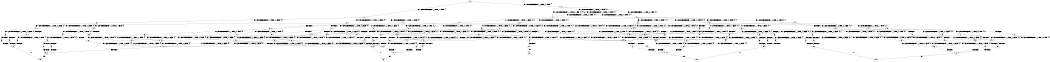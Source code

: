 digraph BCG {
size = "7, 10.5";
center = TRUE;
node [shape = circle];
0 [peripheries = 2];
0 -> 1 [label = "EX !0 !ATOMIC_EXCH_BRANCH (1, +1, TRUE, +0, 1, TRUE) !{}"];
0 -> 2 [label = "EX !1 !ATOMIC_EXCH_BRANCH (1, +0, TRUE, +0, 1, TRUE) !{}"];
1 -> 3 [label = "EX !0 !ATOMIC_EXCH_BRANCH (1, +1, TRUE, +0, 1, FALSE) !{0}"];
1 -> 4 [label = "EX !1 !ATOMIC_EXCH_BRANCH (1, +0, TRUE, +0, 1, FALSE) !{0}"];
1 -> 5 [label = "EX !0 !ATOMIC_EXCH_BRANCH (1, +1, TRUE, +0, 1, FALSE) !{0}"];
2 -> 6 [label = "EX !1 !ATOMIC_EXCH_BRANCH (1, +0, TRUE, +0, 1, TRUE) !{0, 1}"];
2 -> 7 [label = "EX !0 !ATOMIC_EXCH_BRANCH (1, +1, TRUE, +0, 1, TRUE) !{0, 1}"];
2 -> 8 [label = "EX !0 !ATOMIC_EXCH_BRANCH (1, +1, TRUE, +0, 1, TRUE) !{0, 1}"];
3 -> 9 [label = "EX !0 !ATOMIC_EXCH_BRANCH (1, +1, TRUE, +0, 2, FALSE) !{0}"];
3 -> 10 [label = "EX !1 !ATOMIC_EXCH_BRANCH (1, +0, TRUE, +0, 1, FALSE) !{0}"];
3 -> 11 [label = "EX !0 !ATOMIC_EXCH_BRANCH (1, +1, TRUE, +0, 2, FALSE) !{0}"];
4 -> 12 [label = "EX !0 !ATOMIC_EXCH_BRANCH (1, +1, TRUE, +0, 1, TRUE) !{0, 1}"];
4 -> 13 [label = "TERMINATE !1"];
4 -> 14 [label = "EX !0 !ATOMIC_EXCH_BRANCH (1, +1, TRUE, +0, 1, TRUE) !{0, 1}"];
5 -> 15 [label = "EX !1 !ATOMIC_EXCH_BRANCH (1, +0, TRUE, +0, 1, FALSE) !{0}"];
5 -> 11 [label = "EX !0 !ATOMIC_EXCH_BRANCH (1, +1, TRUE, +0, 2, FALSE) !{0}"];
6 -> 6 [label = "EX !1 !ATOMIC_EXCH_BRANCH (1, +0, TRUE, +0, 1, TRUE) !{0, 1}"];
6 -> 7 [label = "EX !0 !ATOMIC_EXCH_BRANCH (1, +1, TRUE, +0, 1, TRUE) !{0, 1}"];
6 -> 8 [label = "EX !0 !ATOMIC_EXCH_BRANCH (1, +1, TRUE, +0, 1, TRUE) !{0, 1}"];
7 -> 16 [label = "EX !0 !ATOMIC_EXCH_BRANCH (1, +1, TRUE, +0, 1, FALSE) !{0, 1}"];
7 -> 17 [label = "EX !1 !ATOMIC_EXCH_BRANCH (1, +0, TRUE, +0, 1, FALSE) !{0, 1}"];
7 -> 18 [label = "EX !0 !ATOMIC_EXCH_BRANCH (1, +1, TRUE, +0, 1, FALSE) !{0, 1}"];
8 -> 19 [label = "EX !1 !ATOMIC_EXCH_BRANCH (1, +0, TRUE, +0, 1, FALSE) !{0, 1}"];
8 -> 18 [label = "EX !0 !ATOMIC_EXCH_BRANCH (1, +1, TRUE, +0, 1, FALSE) !{0, 1}"];
8 -> 20 [label = "EX !1 !ATOMIC_EXCH_BRANCH (1, +0, TRUE, +0, 1, FALSE) !{0, 1}"];
9 -> 21 [label = "EX !1 !ATOMIC_EXCH_BRANCH (1, +0, TRUE, +0, 1, FALSE) !{0}"];
9 -> 22 [label = "TERMINATE !0"];
10 -> 23 [label = "EX !0 !ATOMIC_EXCH_BRANCH (1, +1, TRUE, +0, 2, TRUE) !{0, 1}"];
10 -> 24 [label = "TERMINATE !1"];
10 -> 25 [label = "EX !0 !ATOMIC_EXCH_BRANCH (1, +1, TRUE, +0, 2, TRUE) !{0, 1}"];
11 -> 26 [label = "EX !1 !ATOMIC_EXCH_BRANCH (1, +0, TRUE, +0, 1, FALSE) !{0}"];
11 -> 27 [label = "TERMINATE !0"];
12 -> 28 [label = "EX !0 !ATOMIC_EXCH_BRANCH (1, +1, TRUE, +0, 1, FALSE) !{0, 1}"];
12 -> 29 [label = "TERMINATE !1"];
12 -> 30 [label = "EX !0 !ATOMIC_EXCH_BRANCH (1, +1, TRUE, +0, 1, FALSE) !{0, 1}"];
13 -> 31 [label = "EX !0 !ATOMIC_EXCH_BRANCH (1, +1, TRUE, +0, 1, TRUE) !{0}"];
13 -> 32 [label = "EX !0 !ATOMIC_EXCH_BRANCH (1, +1, TRUE, +0, 1, TRUE) !{0}"];
14 -> 30 [label = "EX !0 !ATOMIC_EXCH_BRANCH (1, +1, TRUE, +0, 1, FALSE) !{0, 1}"];
14 -> 33 [label = "TERMINATE !1"];
15 -> 34 [label = "EX !0 !ATOMIC_EXCH_BRANCH (1, +1, TRUE, +0, 2, TRUE) !{0, 1}"];
15 -> 35 [label = "TERMINATE !1"];
16 -> 36 [label = "EX !0 !ATOMIC_EXCH_BRANCH (1, +1, TRUE, +0, 2, FALSE) !{0, 1}"];
16 -> 37 [label = "EX !1 !ATOMIC_EXCH_BRANCH (1, +0, TRUE, +0, 1, FALSE) !{0, 1}"];
16 -> 38 [label = "EX !0 !ATOMIC_EXCH_BRANCH (1, +1, TRUE, +0, 2, FALSE) !{0, 1}"];
17 -> 12 [label = "EX !0 !ATOMIC_EXCH_BRANCH (1, +1, TRUE, +0, 1, TRUE) !{0, 1}"];
17 -> 13 [label = "TERMINATE !1"];
17 -> 14 [label = "EX !0 !ATOMIC_EXCH_BRANCH (1, +1, TRUE, +0, 1, TRUE) !{0, 1}"];
18 -> 39 [label = "EX !1 !ATOMIC_EXCH_BRANCH (1, +0, TRUE, +0, 1, FALSE) !{0, 1}"];
18 -> 38 [label = "EX !0 !ATOMIC_EXCH_BRANCH (1, +1, TRUE, +0, 2, FALSE) !{0, 1}"];
18 -> 40 [label = "EX !1 !ATOMIC_EXCH_BRANCH (1, +0, TRUE, +0, 1, FALSE) !{0, 1}"];
19 -> 41 [label = "EX !0 !ATOMIC_EXCH_BRANCH (1, +1, TRUE, +0, 1, TRUE) !{0, 1}"];
19 -> 42 [label = "TERMINATE !1"];
19 -> 14 [label = "EX !0 !ATOMIC_EXCH_BRANCH (1, +1, TRUE, +0, 1, TRUE) !{0, 1}"];
20 -> 14 [label = "EX !0 !ATOMIC_EXCH_BRANCH (1, +1, TRUE, +0, 1, TRUE) !{0, 1}"];
20 -> 43 [label = "TERMINATE !1"];
21 -> 44 [label = "TERMINATE !0"];
21 -> 45 [label = "TERMINATE !1"];
22 -> 46 [label = "EX !1 !ATOMIC_EXCH_BRANCH (1, +0, TRUE, +0, 1, FALSE) !{}"];
23 -> 47 [label = "EX !0 !ATOMIC_EXCH_BRANCH (1, +1, TRUE, +0, 2, FALSE) !{0, 1}"];
23 -> 48 [label = "TERMINATE !1"];
23 -> 49 [label = "EX !0 !ATOMIC_EXCH_BRANCH (1, +1, TRUE, +0, 2, FALSE) !{0, 1}"];
24 -> 50 [label = "EX !0 !ATOMIC_EXCH_BRANCH (1, +1, TRUE, +0, 2, TRUE) !{0}"];
24 -> 51 [label = "EX !0 !ATOMIC_EXCH_BRANCH (1, +1, TRUE, +0, 2, TRUE) !{0}"];
25 -> 49 [label = "EX !0 !ATOMIC_EXCH_BRANCH (1, +1, TRUE, +0, 2, FALSE) !{0, 1}"];
25 -> 52 [label = "TERMINATE !1"];
26 -> 53 [label = "TERMINATE !0"];
26 -> 54 [label = "TERMINATE !1"];
27 -> 55 [label = "EX !1 !ATOMIC_EXCH_BRANCH (1, +0, TRUE, +0, 1, FALSE) !{}"];
28 -> 47 [label = "EX !0 !ATOMIC_EXCH_BRANCH (1, +1, TRUE, +0, 2, FALSE) !{0, 1}"];
28 -> 48 [label = "TERMINATE !1"];
28 -> 49 [label = "EX !0 !ATOMIC_EXCH_BRANCH (1, +1, TRUE, +0, 2, FALSE) !{0, 1}"];
29 -> 56 [label = "EX !0 !ATOMIC_EXCH_BRANCH (1, +1, TRUE, +0, 1, FALSE) !{0}"];
29 -> 57 [label = "EX !0 !ATOMIC_EXCH_BRANCH (1, +1, TRUE, +0, 1, FALSE) !{0}"];
30 -> 49 [label = "EX !0 !ATOMIC_EXCH_BRANCH (1, +1, TRUE, +0, 2, FALSE) !{0, 1}"];
30 -> 52 [label = "TERMINATE !1"];
31 -> 56 [label = "EX !0 !ATOMIC_EXCH_BRANCH (1, +1, TRUE, +0, 1, FALSE) !{0}"];
31 -> 57 [label = "EX !0 !ATOMIC_EXCH_BRANCH (1, +1, TRUE, +0, 1, FALSE) !{0}"];
32 -> 57 [label = "EX !0 !ATOMIC_EXCH_BRANCH (1, +1, TRUE, +0, 1, FALSE) !{0}"];
33 -> 58 [label = "EX !0 !ATOMIC_EXCH_BRANCH (1, +1, TRUE, +0, 1, FALSE) !{0}"];
34 -> 59 [label = "EX !0 !ATOMIC_EXCH_BRANCH (1, +1, TRUE, +0, 2, FALSE) !{0, 1}"];
34 -> 60 [label = "TERMINATE !1"];
35 -> 51 [label = "EX !0 !ATOMIC_EXCH_BRANCH (1, +1, TRUE, +0, 2, TRUE) !{0}"];
36 -> 61 [label = "EX !1 !ATOMIC_EXCH_BRANCH (1, +0, TRUE, +0, 1, FALSE) !{0, 1}"];
36 -> 62 [label = "TERMINATE !0"];
37 -> 23 [label = "EX !0 !ATOMIC_EXCH_BRANCH (1, +1, TRUE, +0, 2, TRUE) !{0, 1}"];
37 -> 24 [label = "TERMINATE !1"];
37 -> 25 [label = "EX !0 !ATOMIC_EXCH_BRANCH (1, +1, TRUE, +0, 2, TRUE) !{0, 1}"];
38 -> 63 [label = "EX !1 !ATOMIC_EXCH_BRANCH (1, +0, TRUE, +0, 1, FALSE) !{0, 1}"];
38 -> 64 [label = "EX !1 !ATOMIC_EXCH_BRANCH (1, +0, TRUE, +0, 1, FALSE) !{0, 1}"];
38 -> 65 [label = "TERMINATE !0"];
39 -> 66 [label = "EX !0 !ATOMIC_EXCH_BRANCH (1, +1, TRUE, +0, 2, TRUE) !{0, 1}"];
39 -> 67 [label = "TERMINATE !1"];
39 -> 25 [label = "EX !0 !ATOMIC_EXCH_BRANCH (1, +1, TRUE, +0, 2, TRUE) !{0, 1}"];
40 -> 25 [label = "EX !0 !ATOMIC_EXCH_BRANCH (1, +1, TRUE, +0, 2, TRUE) !{0, 1}"];
40 -> 68 [label = "TERMINATE !1"];
41 -> 69 [label = "EX !0 !ATOMIC_EXCH_BRANCH (1, +1, TRUE, +0, 1, FALSE) !{0, 1}"];
41 -> 70 [label = "TERMINATE !1"];
41 -> 30 [label = "EX !0 !ATOMIC_EXCH_BRANCH (1, +1, TRUE, +0, 1, FALSE) !{0, 1}"];
42 -> 71 [label = "EX !0 !ATOMIC_EXCH_BRANCH (1, +1, TRUE, +0, 1, TRUE) !{0}"];
43 -> 72 [label = "EX !0 !ATOMIC_EXCH_BRANCH (1, +1, TRUE, +0, 1, TRUE) !{0}"];
44 -> 73 [label = "TERMINATE !1"];
45 -> 73 [label = "TERMINATE !0"];
46 -> 73 [label = "TERMINATE !1"];
47 -> 74 [label = "TERMINATE !0"];
47 -> 75 [label = "TERMINATE !1"];
48 -> 76 [label = "EX !0 !ATOMIC_EXCH_BRANCH (1, +1, TRUE, +0, 2, FALSE) !{0}"];
48 -> 77 [label = "EX !0 !ATOMIC_EXCH_BRANCH (1, +1, TRUE, +0, 2, FALSE) !{0}"];
49 -> 78 [label = "TERMINATE !0"];
49 -> 79 [label = "TERMINATE !1"];
50 -> 76 [label = "EX !0 !ATOMIC_EXCH_BRANCH (1, +1, TRUE, +0, 2, FALSE) !{0}"];
50 -> 77 [label = "EX !0 !ATOMIC_EXCH_BRANCH (1, +1, TRUE, +0, 2, FALSE) !{0}"];
51 -> 77 [label = "EX !0 !ATOMIC_EXCH_BRANCH (1, +1, TRUE, +0, 2, FALSE) !{0}"];
52 -> 80 [label = "EX !0 !ATOMIC_EXCH_BRANCH (1, +1, TRUE, +0, 2, FALSE) !{0}"];
53 -> 81 [label = "TERMINATE !1"];
54 -> 81 [label = "TERMINATE !0"];
55 -> 81 [label = "TERMINATE !1"];
56 -> 76 [label = "EX !0 !ATOMIC_EXCH_BRANCH (1, +1, TRUE, +0, 2, FALSE) !{0}"];
56 -> 77 [label = "EX !0 !ATOMIC_EXCH_BRANCH (1, +1, TRUE, +0, 2, FALSE) !{0}"];
57 -> 77 [label = "EX !0 !ATOMIC_EXCH_BRANCH (1, +1, TRUE, +0, 2, FALSE) !{0}"];
58 -> 80 [label = "EX !0 !ATOMIC_EXCH_BRANCH (1, +1, TRUE, +0, 2, FALSE) !{0}"];
59 -> 82 [label = "TERMINATE !0"];
59 -> 83 [label = "TERMINATE !1"];
60 -> 77 [label = "EX !0 !ATOMIC_EXCH_BRANCH (1, +1, TRUE, +0, 2, FALSE) !{0}"];
61 -> 44 [label = "TERMINATE !0"];
61 -> 45 [label = "TERMINATE !1"];
62 -> 84 [label = "EX !1 !ATOMIC_EXCH_BRANCH (1, +0, TRUE, +0, 1, FALSE) !{1}"];
62 -> 85 [label = "EX !1 !ATOMIC_EXCH_BRANCH (1, +0, TRUE, +0, 1, FALSE) !{1}"];
63 -> 86 [label = "TERMINATE !0"];
63 -> 87 [label = "TERMINATE !1"];
64 -> 88 [label = "TERMINATE !0"];
64 -> 89 [label = "TERMINATE !1"];
65 -> 90 [label = "EX !1 !ATOMIC_EXCH_BRANCH (1, +0, TRUE, +0, 1, FALSE) !{1}"];
66 -> 91 [label = "EX !0 !ATOMIC_EXCH_BRANCH (1, +1, TRUE, +0, 2, FALSE) !{0, 1}"];
66 -> 92 [label = "TERMINATE !1"];
66 -> 49 [label = "EX !0 !ATOMIC_EXCH_BRANCH (1, +1, TRUE, +0, 2, FALSE) !{0, 1}"];
67 -> 93 [label = "EX !0 !ATOMIC_EXCH_BRANCH (1, +1, TRUE, +0, 2, TRUE) !{0}"];
68 -> 94 [label = "EX !0 !ATOMIC_EXCH_BRANCH (1, +1, TRUE, +0, 2, TRUE) !{0}"];
69 -> 91 [label = "EX !0 !ATOMIC_EXCH_BRANCH (1, +1, TRUE, +0, 2, FALSE) !{0, 1}"];
69 -> 92 [label = "TERMINATE !1"];
69 -> 49 [label = "EX !0 !ATOMIC_EXCH_BRANCH (1, +1, TRUE, +0, 2, FALSE) !{0, 1}"];
70 -> 95 [label = "EX !0 !ATOMIC_EXCH_BRANCH (1, +1, TRUE, +0, 1, FALSE) !{0}"];
71 -> 95 [label = "EX !0 !ATOMIC_EXCH_BRANCH (1, +1, TRUE, +0, 1, FALSE) !{0}"];
72 -> 58 [label = "EX !0 !ATOMIC_EXCH_BRANCH (1, +1, TRUE, +0, 1, FALSE) !{0}"];
73 -> 96 [label = "exit"];
74 -> 97 [label = "TERMINATE !1"];
75 -> 97 [label = "TERMINATE !0"];
76 -> 97 [label = "TERMINATE !0"];
77 -> 98 [label = "TERMINATE !0"];
78 -> 99 [label = "TERMINATE !1"];
79 -> 99 [label = "TERMINATE !0"];
80 -> 99 [label = "TERMINATE !0"];
81 -> 100 [label = "exit"];
82 -> 98 [label = "TERMINATE !1"];
83 -> 98 [label = "TERMINATE !0"];
84 -> 73 [label = "TERMINATE !1"];
85 -> 101 [label = "TERMINATE !1"];
86 -> 102 [label = "TERMINATE !1"];
87 -> 102 [label = "TERMINATE !0"];
88 -> 103 [label = "TERMINATE !1"];
89 -> 103 [label = "TERMINATE !0"];
90 -> 103 [label = "TERMINATE !1"];
91 -> 104 [label = "TERMINATE !0"];
91 -> 105 [label = "TERMINATE !1"];
92 -> 106 [label = "EX !0 !ATOMIC_EXCH_BRANCH (1, +1, TRUE, +0, 2, FALSE) !{0}"];
93 -> 106 [label = "EX !0 !ATOMIC_EXCH_BRANCH (1, +1, TRUE, +0, 2, FALSE) !{0}"];
94 -> 80 [label = "EX !0 !ATOMIC_EXCH_BRANCH (1, +1, TRUE, +0, 2, FALSE) !{0}"];
95 -> 106 [label = "EX !0 !ATOMIC_EXCH_BRANCH (1, +1, TRUE, +0, 2, FALSE) !{0}"];
97 -> 96 [label = "exit"];
98 -> 100 [label = "exit"];
99 -> 107 [label = "exit"];
101 -> 108 [label = "exit"];
102 -> 109 [label = "exit"];
103 -> 107 [label = "exit"];
104 -> 110 [label = "TERMINATE !1"];
105 -> 110 [label = "TERMINATE !0"];
106 -> 110 [label = "TERMINATE !0"];
110 -> 109 [label = "exit"];
}
